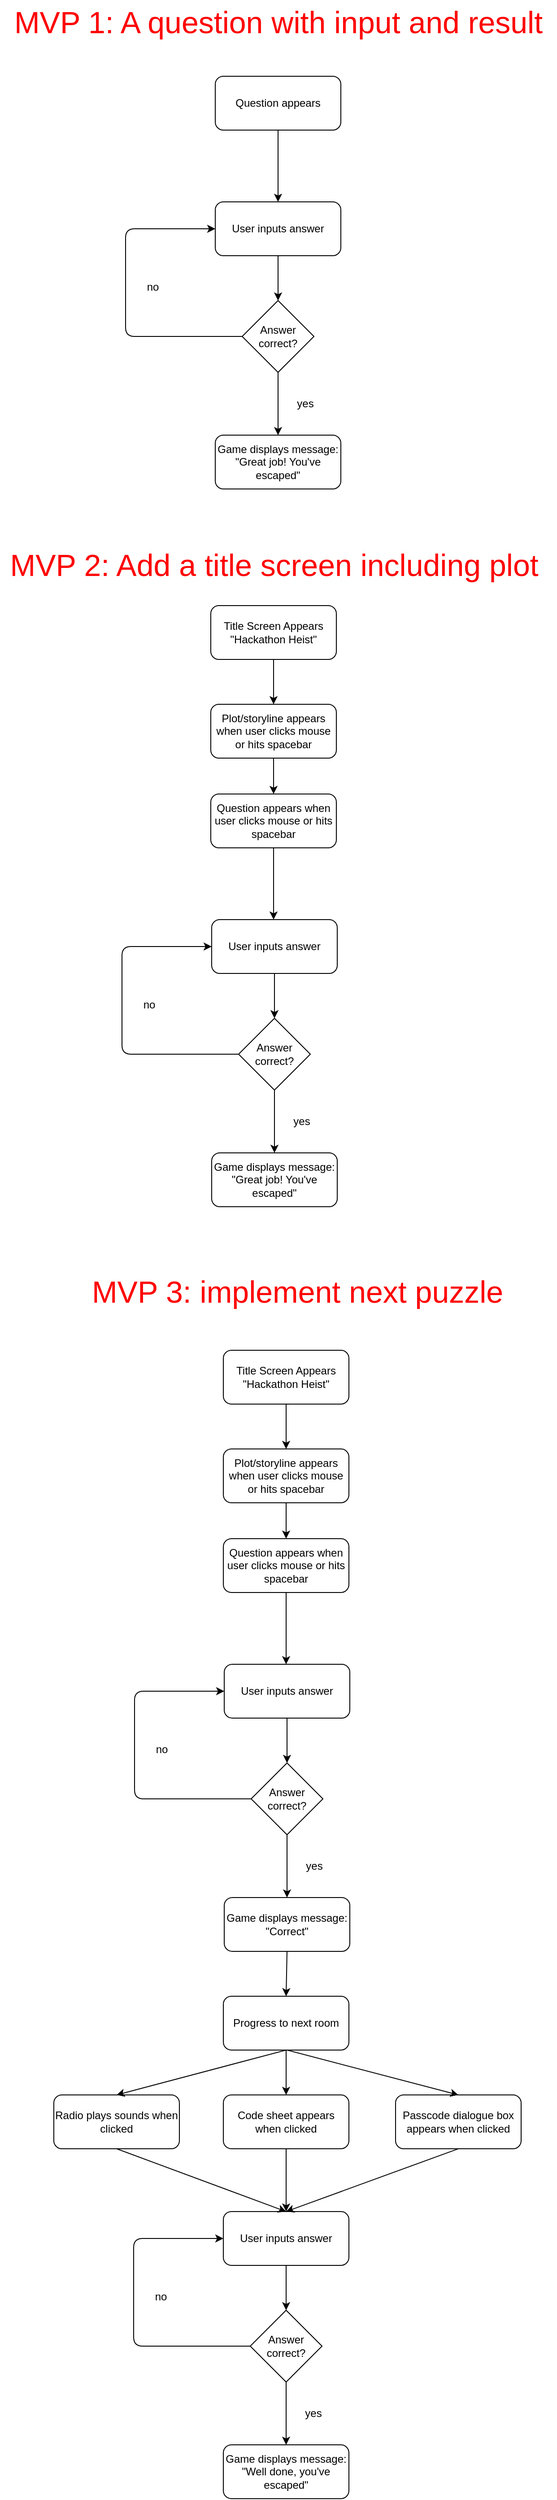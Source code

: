 <mxfile>
    <diagram id="XTzo3F2tmx3Pepn6dTwL" name="Page-1">
        <mxGraphModel dx="1130" dy="779" grid="1" gridSize="10" guides="1" tooltips="1" connect="1" arrows="1" fold="1" page="1" pageScale="1" pageWidth="850" pageHeight="1100" math="0" shadow="0">
            <root>
                <mxCell id="0"/>
                <mxCell id="1" parent="0"/>
                <mxCell id="2" value="Question appears" style="rounded=1;whiteSpace=wrap;html=1;" vertex="1" parent="1">
                    <mxGeometry x="290" y="180" width="140" height="60" as="geometry"/>
                </mxCell>
                <mxCell id="4" value="" style="endArrow=classic;html=1;exitX=0.5;exitY=1;exitDx=0;exitDy=0;" edge="1" parent="1" source="2">
                    <mxGeometry width="50" height="50" relative="1" as="geometry">
                        <mxPoint x="510" y="400" as="sourcePoint"/>
                        <mxPoint x="360" y="320" as="targetPoint"/>
                    </mxGeometry>
                </mxCell>
                <mxCell id="5" value="User inputs answer" style="rounded=1;whiteSpace=wrap;html=1;" vertex="1" parent="1">
                    <mxGeometry x="290" y="320" width="140" height="60" as="geometry"/>
                </mxCell>
                <mxCell id="6" value="Answer correct?" style="rhombus;whiteSpace=wrap;html=1;" vertex="1" parent="1">
                    <mxGeometry x="320" y="430" width="80" height="80" as="geometry"/>
                </mxCell>
                <mxCell id="7" value="" style="endArrow=classic;html=1;exitX=0.5;exitY=1;exitDx=0;exitDy=0;entryX=0.5;entryY=0;entryDx=0;entryDy=0;" edge="1" parent="1" source="5" target="6">
                    <mxGeometry width="50" height="50" relative="1" as="geometry">
                        <mxPoint x="510" y="390" as="sourcePoint"/>
                        <mxPoint x="560" y="340" as="targetPoint"/>
                    </mxGeometry>
                </mxCell>
                <mxCell id="8" value="" style="endArrow=classic;html=1;exitX=0.5;exitY=1;exitDx=0;exitDy=0;" edge="1" parent="1" source="6">
                    <mxGeometry width="50" height="50" relative="1" as="geometry">
                        <mxPoint x="510" y="390" as="sourcePoint"/>
                        <mxPoint x="360" y="580" as="targetPoint"/>
                    </mxGeometry>
                </mxCell>
                <mxCell id="10" value="" style="endArrow=classic;html=1;exitX=0;exitY=0.5;exitDx=0;exitDy=0;entryX=0;entryY=0.5;entryDx=0;entryDy=0;" edge="1" parent="1" source="6" target="5">
                    <mxGeometry width="50" height="50" relative="1" as="geometry">
                        <mxPoint x="280" y="490" as="sourcePoint"/>
                        <mxPoint x="210" y="470" as="targetPoint"/>
                        <Array as="points">
                            <mxPoint x="190" y="470"/>
                            <mxPoint x="190" y="350"/>
                        </Array>
                    </mxGeometry>
                </mxCell>
                <mxCell id="11" value="yes" style="text;html=1;align=center;verticalAlign=middle;resizable=0;points=[];autosize=1;strokeColor=none;fillColor=none;" vertex="1" parent="1">
                    <mxGeometry x="370" y="530" width="40" height="30" as="geometry"/>
                </mxCell>
                <mxCell id="12" value="no" style="text;html=1;align=center;verticalAlign=middle;resizable=0;points=[];autosize=1;strokeColor=none;fillColor=none;" vertex="1" parent="1">
                    <mxGeometry x="200" y="400" width="40" height="30" as="geometry"/>
                </mxCell>
                <mxCell id="13" value="Game displays message: &quot;Great job! You've escaped&quot;" style="rounded=1;whiteSpace=wrap;html=1;" vertex="1" parent="1">
                    <mxGeometry x="290" y="580" width="140" height="60" as="geometry"/>
                </mxCell>
                <mxCell id="15" value="MVP 1: A question with input and result" style="text;html=1;align=center;verticalAlign=middle;resizable=0;points=[];autosize=1;fontSize=34;fontColor=#FF0000;" vertex="1" parent="1">
                    <mxGeometry x="55" y="95" width="610" height="50" as="geometry"/>
                </mxCell>
                <mxCell id="16" value="MVP 2: Add a title screen including plot&amp;nbsp;" style="text;html=1;align=center;verticalAlign=middle;resizable=0;points=[];autosize=1;fontSize=34;fontColor=#FF0000;" vertex="1" parent="1">
                    <mxGeometry x="50" y="700" width="620" height="50" as="geometry"/>
                </mxCell>
                <mxCell id="19" value="Title Screen Appears&lt;br&gt;&quot;Hackathon Heist&quot;" style="rounded=1;whiteSpace=wrap;html=1;" vertex="1" parent="1">
                    <mxGeometry x="285" y="770" width="140" height="60" as="geometry"/>
                </mxCell>
                <mxCell id="20" value="" style="endArrow=classic;html=1;exitX=0.5;exitY=1;exitDx=0;exitDy=0;" edge="1" parent="1">
                    <mxGeometry width="50" height="50" relative="1" as="geometry">
                        <mxPoint x="355" y="1040" as="sourcePoint"/>
                        <mxPoint x="355" y="1120" as="targetPoint"/>
                        <Array as="points">
                            <mxPoint x="355" y="1110"/>
                            <mxPoint x="355" y="1090"/>
                        </Array>
                    </mxGeometry>
                </mxCell>
                <mxCell id="21" value="User inputs answer" style="rounded=1;whiteSpace=wrap;html=1;" vertex="1" parent="1">
                    <mxGeometry x="286" y="1120" width="140" height="60" as="geometry"/>
                </mxCell>
                <mxCell id="22" value="Answer correct?" style="rhombus;whiteSpace=wrap;html=1;" vertex="1" parent="1">
                    <mxGeometry x="316" y="1230" width="80" height="80" as="geometry"/>
                </mxCell>
                <mxCell id="23" value="" style="endArrow=classic;html=1;exitX=0.5;exitY=1;exitDx=0;exitDy=0;entryX=0.5;entryY=0;entryDx=0;entryDy=0;" edge="1" parent="1" source="21" target="22">
                    <mxGeometry width="50" height="50" relative="1" as="geometry">
                        <mxPoint x="506" y="1190" as="sourcePoint"/>
                        <mxPoint x="556" y="1140" as="targetPoint"/>
                    </mxGeometry>
                </mxCell>
                <mxCell id="24" value="" style="endArrow=classic;html=1;exitX=0.5;exitY=1;exitDx=0;exitDy=0;" edge="1" parent="1" source="22">
                    <mxGeometry width="50" height="50" relative="1" as="geometry">
                        <mxPoint x="506" y="1190" as="sourcePoint"/>
                        <mxPoint x="356" y="1380" as="targetPoint"/>
                    </mxGeometry>
                </mxCell>
                <mxCell id="25" value="" style="endArrow=classic;html=1;exitX=0;exitY=0.5;exitDx=0;exitDy=0;entryX=0;entryY=0.5;entryDx=0;entryDy=0;" edge="1" parent="1" source="22" target="21">
                    <mxGeometry width="50" height="50" relative="1" as="geometry">
                        <mxPoint x="276" y="1290" as="sourcePoint"/>
                        <mxPoint x="206" y="1270" as="targetPoint"/>
                        <Array as="points">
                            <mxPoint x="186" y="1270"/>
                            <mxPoint x="186" y="1150"/>
                        </Array>
                    </mxGeometry>
                </mxCell>
                <mxCell id="26" value="yes" style="text;html=1;align=center;verticalAlign=middle;resizable=0;points=[];autosize=1;strokeColor=none;fillColor=none;" vertex="1" parent="1">
                    <mxGeometry x="366" y="1330" width="40" height="30" as="geometry"/>
                </mxCell>
                <mxCell id="27" value="no" style="text;html=1;align=center;verticalAlign=middle;resizable=0;points=[];autosize=1;strokeColor=none;fillColor=none;" vertex="1" parent="1">
                    <mxGeometry x="196" y="1200" width="40" height="30" as="geometry"/>
                </mxCell>
                <mxCell id="28" value="Game displays message: &quot;Great job! You've escaped&quot;" style="rounded=1;whiteSpace=wrap;html=1;" vertex="1" parent="1">
                    <mxGeometry x="286" y="1380" width="140" height="60" as="geometry"/>
                </mxCell>
                <mxCell id="29" value="" style="endArrow=classic;html=1;" edge="1" parent="1">
                    <mxGeometry width="50" height="50" relative="1" as="geometry">
                        <mxPoint x="355" y="830" as="sourcePoint"/>
                        <mxPoint x="355" y="880" as="targetPoint"/>
                    </mxGeometry>
                </mxCell>
                <mxCell id="36" value="" style="edgeStyle=none;html=1;" edge="1" parent="1" source="30" target="33">
                    <mxGeometry relative="1" as="geometry"/>
                </mxCell>
                <mxCell id="30" value="Plot/storyline appears when user clicks mouse or hits spacebar" style="rounded=1;whiteSpace=wrap;html=1;" vertex="1" parent="1">
                    <mxGeometry x="285" y="880" width="140" height="60" as="geometry"/>
                </mxCell>
                <mxCell id="33" value="Question appears when user clicks mouse or hits spacebar" style="rounded=1;whiteSpace=wrap;html=1;" vertex="1" parent="1">
                    <mxGeometry x="285" y="980" width="140" height="60" as="geometry"/>
                </mxCell>
                <mxCell id="38" value="Title Screen Appears&lt;br&gt;&quot;Hackathon Heist&quot;" style="rounded=1;whiteSpace=wrap;html=1;" vertex="1" parent="1">
                    <mxGeometry x="299" y="1600" width="140" height="60" as="geometry"/>
                </mxCell>
                <mxCell id="39" value="" style="endArrow=classic;html=1;exitX=0.5;exitY=1;exitDx=0;exitDy=0;" edge="1" parent="1">
                    <mxGeometry width="50" height="50" relative="1" as="geometry">
                        <mxPoint x="369" y="1870" as="sourcePoint"/>
                        <mxPoint x="369" y="1950" as="targetPoint"/>
                        <Array as="points">
                            <mxPoint x="369" y="1940"/>
                            <mxPoint x="369" y="1920"/>
                        </Array>
                    </mxGeometry>
                </mxCell>
                <mxCell id="40" value="User inputs answer" style="rounded=1;whiteSpace=wrap;html=1;" vertex="1" parent="1">
                    <mxGeometry x="300" y="1950" width="140" height="60" as="geometry"/>
                </mxCell>
                <mxCell id="41" value="Answer correct?" style="rhombus;whiteSpace=wrap;html=1;" vertex="1" parent="1">
                    <mxGeometry x="330" y="2060" width="80" height="80" as="geometry"/>
                </mxCell>
                <mxCell id="42" value="" style="endArrow=classic;html=1;exitX=0.5;exitY=1;exitDx=0;exitDy=0;entryX=0.5;entryY=0;entryDx=0;entryDy=0;" edge="1" parent="1" source="40" target="41">
                    <mxGeometry width="50" height="50" relative="1" as="geometry">
                        <mxPoint x="520" y="2020" as="sourcePoint"/>
                        <mxPoint x="570" y="1970" as="targetPoint"/>
                    </mxGeometry>
                </mxCell>
                <mxCell id="43" value="" style="endArrow=classic;html=1;exitX=0.5;exitY=1;exitDx=0;exitDy=0;" edge="1" parent="1" source="41">
                    <mxGeometry width="50" height="50" relative="1" as="geometry">
                        <mxPoint x="520" y="2020" as="sourcePoint"/>
                        <mxPoint x="370" y="2210" as="targetPoint"/>
                    </mxGeometry>
                </mxCell>
                <mxCell id="44" value="" style="endArrow=classic;html=1;exitX=0;exitY=0.5;exitDx=0;exitDy=0;entryX=0;entryY=0.5;entryDx=0;entryDy=0;" edge="1" parent="1" source="41" target="40">
                    <mxGeometry width="50" height="50" relative="1" as="geometry">
                        <mxPoint x="290" y="2120" as="sourcePoint"/>
                        <mxPoint x="220" y="2100" as="targetPoint"/>
                        <Array as="points">
                            <mxPoint x="200" y="2100"/>
                            <mxPoint x="200" y="1980"/>
                        </Array>
                    </mxGeometry>
                </mxCell>
                <mxCell id="45" value="yes" style="text;html=1;align=center;verticalAlign=middle;resizable=0;points=[];autosize=1;strokeColor=none;fillColor=none;" vertex="1" parent="1">
                    <mxGeometry x="380" y="2160" width="40" height="30" as="geometry"/>
                </mxCell>
                <mxCell id="46" value="no" style="text;html=1;align=center;verticalAlign=middle;resizable=0;points=[];autosize=1;strokeColor=none;fillColor=none;" vertex="1" parent="1">
                    <mxGeometry x="210" y="2030" width="40" height="30" as="geometry"/>
                </mxCell>
                <mxCell id="47" value="Game displays message: &quot;Correct&quot;" style="rounded=1;whiteSpace=wrap;html=1;" vertex="1" parent="1">
                    <mxGeometry x="300" y="2210" width="140" height="60" as="geometry"/>
                </mxCell>
                <mxCell id="48" value="" style="endArrow=classic;html=1;" edge="1" parent="1">
                    <mxGeometry width="50" height="50" relative="1" as="geometry">
                        <mxPoint x="369" y="1660" as="sourcePoint"/>
                        <mxPoint x="369" y="1710" as="targetPoint"/>
                    </mxGeometry>
                </mxCell>
                <mxCell id="49" value="" style="edgeStyle=none;html=1;" edge="1" parent="1" source="50" target="51">
                    <mxGeometry relative="1" as="geometry"/>
                </mxCell>
                <mxCell id="50" value="Plot/storyline appears when user clicks mouse or hits spacebar" style="rounded=1;whiteSpace=wrap;html=1;" vertex="1" parent="1">
                    <mxGeometry x="299" y="1710" width="140" height="60" as="geometry"/>
                </mxCell>
                <mxCell id="51" value="Question appears when user clicks mouse or hits spacebar" style="rounded=1;whiteSpace=wrap;html=1;" vertex="1" parent="1">
                    <mxGeometry x="299" y="1810" width="140" height="60" as="geometry"/>
                </mxCell>
                <mxCell id="52" value="MVP 3: implement next puzzle&amp;nbsp;" style="text;html=1;align=center;verticalAlign=middle;resizable=0;points=[];autosize=1;fontSize=34;fontColor=#FF0000;" vertex="1" parent="1">
                    <mxGeometry x="141" y="1510" width="490" height="50" as="geometry"/>
                </mxCell>
                <mxCell id="53" value="Progress to next room" style="rounded=1;whiteSpace=wrap;html=1;" vertex="1" parent="1">
                    <mxGeometry x="299" y="2320" width="140" height="60" as="geometry"/>
                </mxCell>
                <mxCell id="54" value="" style="endArrow=classic;html=1;fontSize=34;fontColor=#FF0000;exitX=0.5;exitY=1;exitDx=0;exitDy=0;entryX=0.5;entryY=0;entryDx=0;entryDy=0;" edge="1" parent="1" source="47" target="53">
                    <mxGeometry width="50" height="50" relative="1" as="geometry">
                        <mxPoint x="440" y="2180" as="sourcePoint"/>
                        <mxPoint x="490" y="2130" as="targetPoint"/>
                    </mxGeometry>
                </mxCell>
                <mxCell id="55" value="Code sheet appears when clicked" style="rounded=1;whiteSpace=wrap;html=1;" vertex="1" parent="1">
                    <mxGeometry x="299" y="2430" width="140" height="60" as="geometry"/>
                </mxCell>
                <mxCell id="56" value="Radio plays sounds when clicked" style="rounded=1;whiteSpace=wrap;html=1;" vertex="1" parent="1">
                    <mxGeometry x="110" y="2430" width="140" height="60" as="geometry"/>
                </mxCell>
                <mxCell id="57" value="Passcode dialogue box appears when clicked" style="rounded=1;whiteSpace=wrap;html=1;" vertex="1" parent="1">
                    <mxGeometry x="491" y="2430" width="140" height="60" as="geometry"/>
                </mxCell>
                <mxCell id="60" value="User inputs answer" style="rounded=1;whiteSpace=wrap;html=1;" vertex="1" parent="1">
                    <mxGeometry x="299" y="2560" width="140" height="60" as="geometry"/>
                </mxCell>
                <mxCell id="61" value="Answer correct?" style="rhombus;whiteSpace=wrap;html=1;" vertex="1" parent="1">
                    <mxGeometry x="329" y="2670" width="80" height="80" as="geometry"/>
                </mxCell>
                <mxCell id="62" value="" style="endArrow=classic;html=1;exitX=0.5;exitY=1;exitDx=0;exitDy=0;entryX=0.5;entryY=0;entryDx=0;entryDy=0;" edge="1" parent="1" source="60" target="61">
                    <mxGeometry width="50" height="50" relative="1" as="geometry">
                        <mxPoint x="519" y="2630" as="sourcePoint"/>
                        <mxPoint x="569" y="2580" as="targetPoint"/>
                    </mxGeometry>
                </mxCell>
                <mxCell id="63" value="" style="endArrow=classic;html=1;exitX=0.5;exitY=1;exitDx=0;exitDy=0;" edge="1" parent="1" source="61">
                    <mxGeometry width="50" height="50" relative="1" as="geometry">
                        <mxPoint x="519" y="2630" as="sourcePoint"/>
                        <mxPoint x="369" y="2820" as="targetPoint"/>
                    </mxGeometry>
                </mxCell>
                <mxCell id="64" value="" style="endArrow=classic;html=1;exitX=0;exitY=0.5;exitDx=0;exitDy=0;entryX=0;entryY=0.5;entryDx=0;entryDy=0;" edge="1" parent="1" source="61" target="60">
                    <mxGeometry width="50" height="50" relative="1" as="geometry">
                        <mxPoint x="289" y="2730" as="sourcePoint"/>
                        <mxPoint x="219" y="2710" as="targetPoint"/>
                        <Array as="points">
                            <mxPoint x="199" y="2710"/>
                            <mxPoint x="199" y="2590"/>
                        </Array>
                    </mxGeometry>
                </mxCell>
                <mxCell id="65" value="yes" style="text;html=1;align=center;verticalAlign=middle;resizable=0;points=[];autosize=1;strokeColor=none;fillColor=none;" vertex="1" parent="1">
                    <mxGeometry x="379" y="2770" width="40" height="30" as="geometry"/>
                </mxCell>
                <mxCell id="66" value="no" style="text;html=1;align=center;verticalAlign=middle;resizable=0;points=[];autosize=1;strokeColor=none;fillColor=none;" vertex="1" parent="1">
                    <mxGeometry x="209" y="2640" width="40" height="30" as="geometry"/>
                </mxCell>
                <mxCell id="68" value="" style="endArrow=classic;html=1;fontSize=34;fontColor=#FF0000;exitX=0.5;exitY=1;exitDx=0;exitDy=0;entryX=0.5;entryY=0;entryDx=0;entryDy=0;" edge="1" parent="1" source="53" target="56">
                    <mxGeometry width="50" height="50" relative="1" as="geometry">
                        <mxPoint x="440" y="2520" as="sourcePoint"/>
                        <mxPoint x="490" y="2470" as="targetPoint"/>
                    </mxGeometry>
                </mxCell>
                <mxCell id="69" value="" style="endArrow=classic;html=1;fontSize=34;fontColor=#FF0000;exitX=0.5;exitY=1;exitDx=0;exitDy=0;entryX=0.5;entryY=0;entryDx=0;entryDy=0;" edge="1" parent="1" source="53" target="55">
                    <mxGeometry width="50" height="50" relative="1" as="geometry">
                        <mxPoint x="379" y="2390" as="sourcePoint"/>
                        <mxPoint x="190" y="2440" as="targetPoint"/>
                    </mxGeometry>
                </mxCell>
                <mxCell id="70" value="" style="endArrow=classic;html=1;fontSize=34;fontColor=#FF0000;entryX=0.5;entryY=0;entryDx=0;entryDy=0;" edge="1" parent="1" target="57">
                    <mxGeometry width="50" height="50" relative="1" as="geometry">
                        <mxPoint x="370" y="2380" as="sourcePoint"/>
                        <mxPoint x="200" y="2450" as="targetPoint"/>
                    </mxGeometry>
                </mxCell>
                <mxCell id="71" value="" style="endArrow=classic;html=1;fontSize=34;fontColor=#FF0000;exitX=0.5;exitY=1;exitDx=0;exitDy=0;entryX=0.5;entryY=0;entryDx=0;entryDy=0;" edge="1" parent="1" source="55" target="60">
                    <mxGeometry width="50" height="50" relative="1" as="geometry">
                        <mxPoint x="366" y="2500" as="sourcePoint"/>
                        <mxPoint x="366" y="2550" as="targetPoint"/>
                    </mxGeometry>
                </mxCell>
                <mxCell id="72" value="" style="endArrow=classic;html=1;fontSize=34;fontColor=#FF0000;exitX=0.5;exitY=1;exitDx=0;exitDy=0;entryX=0.5;entryY=0;entryDx=0;entryDy=0;" edge="1" parent="1" source="56" target="60">
                    <mxGeometry width="50" height="50" relative="1" as="geometry">
                        <mxPoint x="379" y="2500" as="sourcePoint"/>
                        <mxPoint x="379" y="2570" as="targetPoint"/>
                    </mxGeometry>
                </mxCell>
                <mxCell id="73" value="" style="endArrow=classic;html=1;fontSize=34;fontColor=#FF0000;exitX=0.5;exitY=1;exitDx=0;exitDy=0;entryX=0.5;entryY=0;entryDx=0;entryDy=0;" edge="1" parent="1" source="57" target="60">
                    <mxGeometry width="50" height="50" relative="1" as="geometry">
                        <mxPoint x="190" y="2500" as="sourcePoint"/>
                        <mxPoint x="379" y="2570" as="targetPoint"/>
                    </mxGeometry>
                </mxCell>
                <mxCell id="74" value="Game displays message:&lt;br&gt;&quot;Well done, you've escaped&quot;" style="rounded=1;whiteSpace=wrap;html=1;" vertex="1" parent="1">
                    <mxGeometry x="299" y="2820" width="140" height="60" as="geometry"/>
                </mxCell>
            </root>
        </mxGraphModel>
    </diagram>
</mxfile>